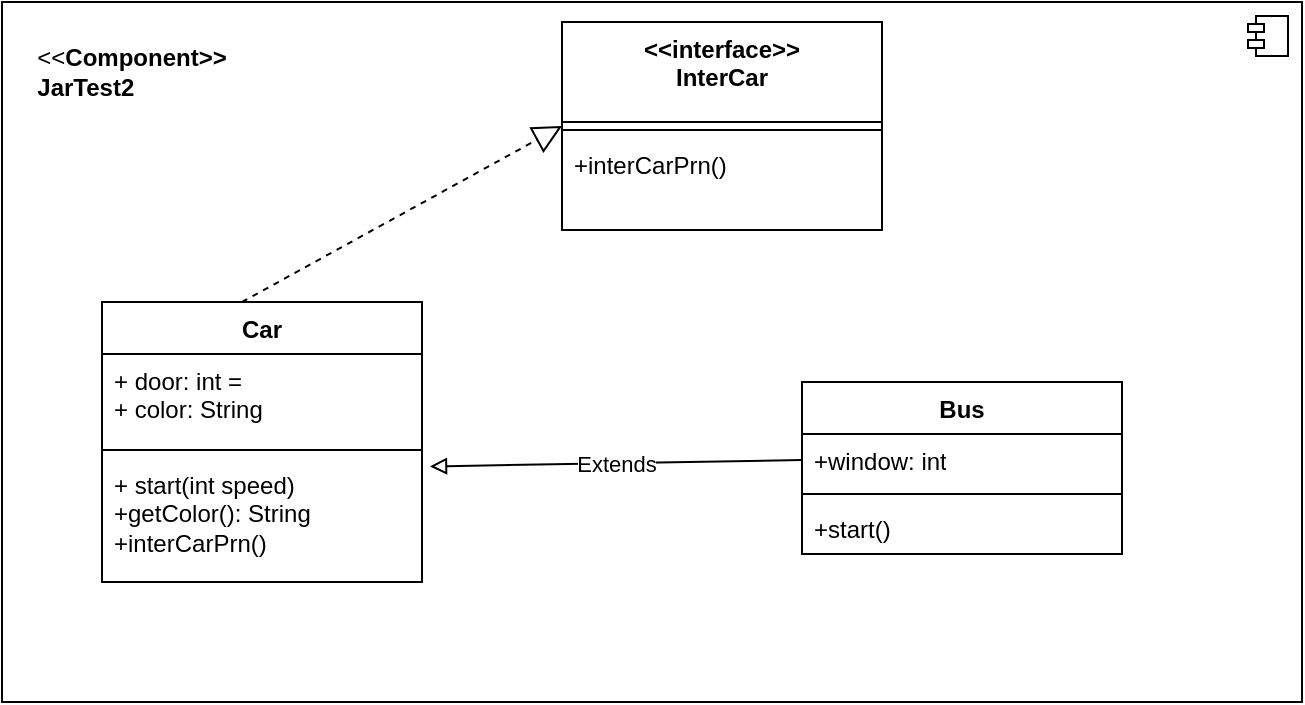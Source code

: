 <mxfile version="24.9.3">
  <diagram name="페이지-1" id="d55V-IQQP2xKHUlnmIjl">
    <mxGraphModel dx="1050" dy="557" grid="1" gridSize="10" guides="1" tooltips="1" connect="1" arrows="1" fold="1" page="1" pageScale="1" pageWidth="827" pageHeight="1169" math="0" shadow="0">
      <root>
        <mxCell id="0" />
        <mxCell id="1" parent="0" />
        <mxCell id="BFd8CiQP4B5FKIyd2q_G-5" value="&lt;div style=&quot;text-align: justify;&quot;&gt;&lt;br&gt;&lt;/div&gt;" style="html=1;dropTarget=0;whiteSpace=wrap;align=left;" vertex="1" parent="1">
          <mxGeometry x="40" y="260" width="650" height="350" as="geometry" />
        </mxCell>
        <mxCell id="BFd8CiQP4B5FKIyd2q_G-6" value="" style="shape=module;jettyWidth=8;jettyHeight=4;" vertex="1" parent="BFd8CiQP4B5FKIyd2q_G-5">
          <mxGeometry x="1" width="20" height="20" relative="1" as="geometry">
            <mxPoint x="-27" y="7" as="offset" />
          </mxGeometry>
        </mxCell>
        <mxCell id="BFd8CiQP4B5FKIyd2q_G-7" value="Car" style="swimlane;fontStyle=1;align=center;verticalAlign=top;childLayout=stackLayout;horizontal=1;startSize=26;horizontalStack=0;resizeParent=1;resizeParentMax=0;resizeLast=0;collapsible=1;marginBottom=0;whiteSpace=wrap;html=1;" vertex="1" parent="1">
          <mxGeometry x="90" y="410" width="160" height="140" as="geometry" />
        </mxCell>
        <mxCell id="BFd8CiQP4B5FKIyd2q_G-8" value="+ door: int =&lt;div&gt;+ color: String&lt;/div&gt;" style="text;strokeColor=none;fillColor=none;align=left;verticalAlign=top;spacingLeft=4;spacingRight=4;overflow=hidden;rotatable=0;points=[[0,0.5],[1,0.5]];portConstraint=eastwest;whiteSpace=wrap;html=1;" vertex="1" parent="BFd8CiQP4B5FKIyd2q_G-7">
          <mxGeometry y="26" width="160" height="44" as="geometry" />
        </mxCell>
        <mxCell id="BFd8CiQP4B5FKIyd2q_G-9" value="" style="line;strokeWidth=1;fillColor=none;align=left;verticalAlign=middle;spacingTop=-1;spacingLeft=3;spacingRight=3;rotatable=0;labelPosition=right;points=[];portConstraint=eastwest;strokeColor=inherit;" vertex="1" parent="BFd8CiQP4B5FKIyd2q_G-7">
          <mxGeometry y="70" width="160" height="8" as="geometry" />
        </mxCell>
        <mxCell id="BFd8CiQP4B5FKIyd2q_G-10" value="+ start(int speed)&lt;div&gt;+getColor(): String&lt;/div&gt;&lt;div&gt;+interCarPrn()&lt;/div&gt;" style="text;strokeColor=none;fillColor=none;align=left;verticalAlign=top;spacingLeft=4;spacingRight=4;overflow=hidden;rotatable=0;points=[[0,0.5],[1,0.5]];portConstraint=eastwest;whiteSpace=wrap;html=1;" vertex="1" parent="BFd8CiQP4B5FKIyd2q_G-7">
          <mxGeometry y="78" width="160" height="62" as="geometry" />
        </mxCell>
        <mxCell id="BFd8CiQP4B5FKIyd2q_G-11" value="&lt;div style=&quot;text-align: justify;&quot;&gt;&lt;span style=&quot;background-color: initial;&quot;&gt;&amp;lt;&amp;lt;&lt;/span&gt;&lt;b style=&quot;background-color: initial;&quot;&gt;Component&amp;gt;&amp;gt;&lt;/b&gt;&lt;/div&gt;&lt;div style=&quot;text-align: justify;&quot;&gt;&lt;b&gt;JarTest2&lt;/b&gt;&lt;/div&gt;" style="html=1;whiteSpace=wrap;strokeWidth=0;strokeColor=none;" vertex="1" parent="1">
          <mxGeometry x="50" y="270" width="110" height="50" as="geometry" />
        </mxCell>
        <mxCell id="BFd8CiQP4B5FKIyd2q_G-12" value="Bus" style="swimlane;fontStyle=1;align=center;verticalAlign=top;childLayout=stackLayout;horizontal=1;startSize=26;horizontalStack=0;resizeParent=1;resizeParentMax=0;resizeLast=0;collapsible=1;marginBottom=0;whiteSpace=wrap;html=1;" vertex="1" parent="1">
          <mxGeometry x="440" y="450" width="160" height="86" as="geometry" />
        </mxCell>
        <mxCell id="BFd8CiQP4B5FKIyd2q_G-13" value="+window: int" style="text;strokeColor=none;fillColor=none;align=left;verticalAlign=top;spacingLeft=4;spacingRight=4;overflow=hidden;rotatable=0;points=[[0,0.5],[1,0.5]];portConstraint=eastwest;whiteSpace=wrap;html=1;" vertex="1" parent="BFd8CiQP4B5FKIyd2q_G-12">
          <mxGeometry y="26" width="160" height="26" as="geometry" />
        </mxCell>
        <mxCell id="BFd8CiQP4B5FKIyd2q_G-14" value="" style="line;strokeWidth=1;fillColor=none;align=left;verticalAlign=middle;spacingTop=-1;spacingLeft=3;spacingRight=3;rotatable=0;labelPosition=right;points=[];portConstraint=eastwest;strokeColor=inherit;" vertex="1" parent="BFd8CiQP4B5FKIyd2q_G-12">
          <mxGeometry y="52" width="160" height="8" as="geometry" />
        </mxCell>
        <mxCell id="BFd8CiQP4B5FKIyd2q_G-15" value="+start()" style="text;strokeColor=none;fillColor=none;align=left;verticalAlign=top;spacingLeft=4;spacingRight=4;overflow=hidden;rotatable=0;points=[[0,0.5],[1,0.5]];portConstraint=eastwest;whiteSpace=wrap;html=1;" vertex="1" parent="BFd8CiQP4B5FKIyd2q_G-12">
          <mxGeometry y="60" width="160" height="26" as="geometry" />
        </mxCell>
        <mxCell id="BFd8CiQP4B5FKIyd2q_G-16" value="&amp;lt;&amp;lt;interface&amp;gt;&amp;gt;&lt;div&gt;InterCar&lt;/div&gt;" style="swimlane;fontStyle=1;align=center;verticalAlign=top;childLayout=stackLayout;horizontal=1;startSize=50;horizontalStack=0;resizeParent=1;resizeParentMax=0;resizeLast=0;collapsible=1;marginBottom=0;whiteSpace=wrap;html=1;" vertex="1" parent="1">
          <mxGeometry x="320" y="270" width="160" height="104" as="geometry" />
        </mxCell>
        <mxCell id="BFd8CiQP4B5FKIyd2q_G-18" value="" style="line;strokeWidth=1;fillColor=none;align=left;verticalAlign=middle;spacingTop=-1;spacingLeft=3;spacingRight=3;rotatable=0;labelPosition=right;points=[];portConstraint=eastwest;strokeColor=inherit;" vertex="1" parent="BFd8CiQP4B5FKIyd2q_G-16">
          <mxGeometry y="50" width="160" height="8" as="geometry" />
        </mxCell>
        <mxCell id="BFd8CiQP4B5FKIyd2q_G-19" value="+interCarPrn()" style="text;strokeColor=none;fillColor=none;align=left;verticalAlign=top;spacingLeft=4;spacingRight=4;overflow=hidden;rotatable=0;points=[[0,0.5],[1,0.5]];portConstraint=eastwest;whiteSpace=wrap;html=1;" vertex="1" parent="BFd8CiQP4B5FKIyd2q_G-16">
          <mxGeometry y="58" width="160" height="46" as="geometry" />
        </mxCell>
        <mxCell id="BFd8CiQP4B5FKIyd2q_G-20" value="" style="endArrow=block;dashed=1;endFill=0;endSize=12;html=1;rounded=0;entryX=0;entryY=0.5;entryDx=0;entryDy=0;" edge="1" parent="1" target="BFd8CiQP4B5FKIyd2q_G-16">
          <mxGeometry width="160" relative="1" as="geometry">
            <mxPoint x="160" y="410" as="sourcePoint" />
            <mxPoint x="320" y="410" as="targetPoint" />
          </mxGeometry>
        </mxCell>
        <mxCell id="BFd8CiQP4B5FKIyd2q_G-22" value="Extends" style="endArrow=none;endSize=16;endFill=0;html=1;rounded=0;startArrow=block;startFill=0;exitX=1.025;exitY=0.068;exitDx=0;exitDy=0;exitPerimeter=0;entryX=0;entryY=0.5;entryDx=0;entryDy=0;" edge="1" parent="1" source="BFd8CiQP4B5FKIyd2q_G-10" target="BFd8CiQP4B5FKIyd2q_G-13">
          <mxGeometry width="160" relative="1" as="geometry">
            <mxPoint x="270" y="492.5" as="sourcePoint" />
            <mxPoint x="430" y="492.5" as="targetPoint" />
          </mxGeometry>
        </mxCell>
      </root>
    </mxGraphModel>
  </diagram>
</mxfile>
